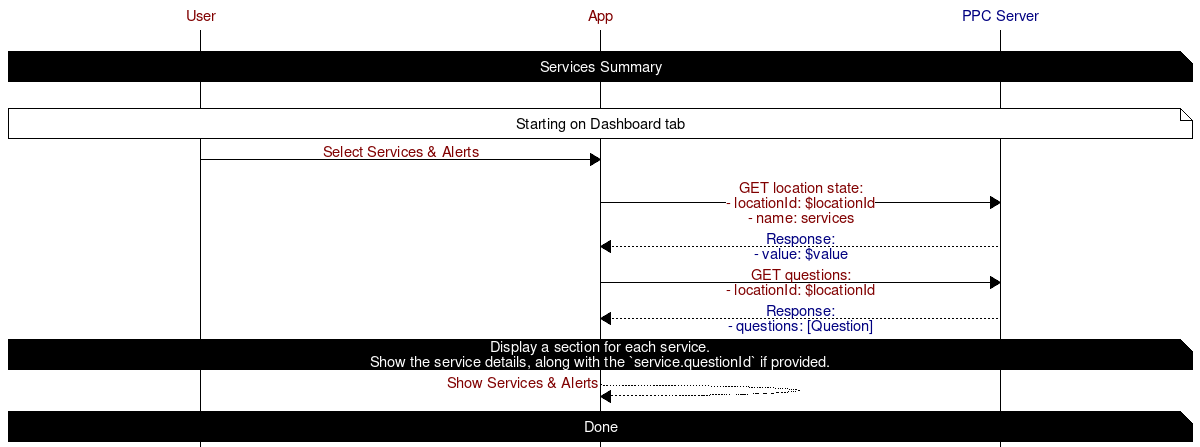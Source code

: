 # Services and Alerts - Services Summary
# - Summary list of location services and alerts

msc {
	hscale  = "2";

	user [label="User", textcolour="maroon", arctextcolour="maroon"],
	app [label="App", textcolour="maroon", arctextcolour="maroon"],
	server [label="PPC Server", textcolour="navy", arctextcolour="navy"];
	|||;
	user note server [label="Services Summary", textbgcolor="black", textcolor="white"];
	|||;
	user note server [label="Starting on Dashboard tab", textbgcolor="white", textcolor="black"];
	user => app [label="Select Services & Alerts"];
	app => server [label="GET location state:\n- locationId: $locationId\n- name: services"];
	app << server [label="Response:\n- value: $value"];
	app => server [label="GET questions:\n- locationId: $locationId"];
	app << server [label="Response:\n- questions: [Question]"];
	user note server [label="Display a section for each service.\nShow the service details, along with the `service.questionId` if provided.", textbgcolor="black", textcolor="white"];
	app << app [label="Show Services & Alerts"];
	user note server [label="Done", textbgcolor="black", textcolor="white"];
}
